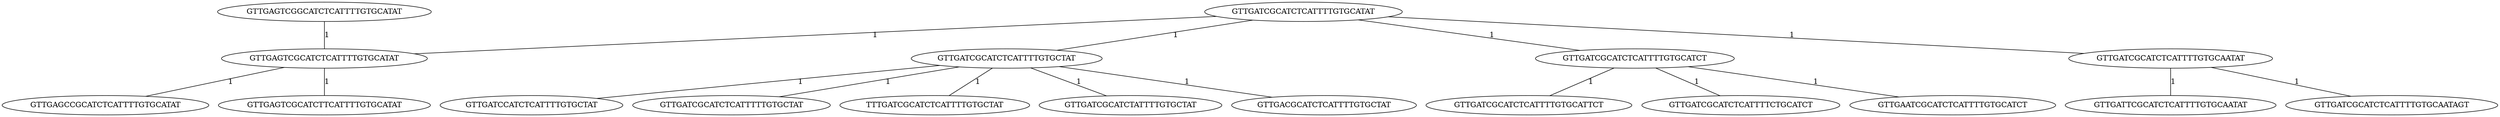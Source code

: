 strict graph {
  "GTTGAGTCGGCATCTCATTTTGTGCATAT";
  "GTTGATCGCATCTCATTTTGTGCATAT";
  "GTTGATCGCATCTCATTTTGTGCTAT";
  "GTTGATCGCATCTCATTTTGTGCATCT";
  "GTTGATCGCATCTCATTTTGTGCAATAT";
  "GTTGAGTCGCATCTCATTTTGTGCATAT";
  "GTTGATCCATCTCATTTTGTGCTAT";
  "GTTGATCGCATCTCATTTTTGTGCTAT";
  "TTTGATCGCATCTCATTTTGTGCTAT";
  "GTTGATCGCATCTATTTTGTGCTAT";
  "GTTGACGCATCTCATTTTGTGCTAT";
  "GTTGATCGCATCTCATTTTGTGCATTCT";
  "GTTGATCGCATCTCATTTTCTGCATCT";
  "GTTGAATCGCATCTCATTTTGTGCATCT";
  "GTTGATTCGCATCTCATTTTGTGCAATAT";
  "GTTGATCGCATCTCATTTTGTGCAATAGT";
  "GTTGAGCCGCATCTCATTTTGTGCATAT";
  "GTTGAGTCGCATCTTCATTTTGTGCATAT";
  "GTTGAGTCGGCATCTCATTTTGTGCATAT" -- "GTTGAGTCGCATCTCATTTTGTGCATAT" [label="1"];
  "GTTGATCGCATCTCATTTTGTGCATAT" -- "GTTGATCGCATCTCATTTTGTGCTAT" [label="1"];
  "GTTGATCGCATCTCATTTTGTGCATAT" -- "GTTGATCGCATCTCATTTTGTGCATCT" [label="1"];
  "GTTGATCGCATCTCATTTTGTGCATAT" -- "GTTGATCGCATCTCATTTTGTGCAATAT" [label="1"];
  "GTTGATCGCATCTCATTTTGTGCATAT" -- "GTTGAGTCGCATCTCATTTTGTGCATAT" [label="1"];
  "GTTGATCGCATCTCATTTTGTGCTAT" -- "GTTGATCCATCTCATTTTGTGCTAT" [label="1"];
  "GTTGATCGCATCTCATTTTGTGCTAT" -- "GTTGATCGCATCTCATTTTTGTGCTAT" [label="1"];
  "GTTGATCGCATCTCATTTTGTGCTAT" -- "TTTGATCGCATCTCATTTTGTGCTAT" [label="1"];
  "GTTGATCGCATCTCATTTTGTGCTAT" -- "GTTGATCGCATCTATTTTGTGCTAT" [label="1"];
  "GTTGATCGCATCTCATTTTGTGCTAT" -- "GTTGACGCATCTCATTTTGTGCTAT" [label="1"];
  "GTTGATCGCATCTCATTTTGTGCATCT" -- "GTTGATCGCATCTCATTTTGTGCATTCT" [label="1"];
  "GTTGATCGCATCTCATTTTGTGCATCT" -- "GTTGATCGCATCTCATTTTCTGCATCT" [label="1"];
  "GTTGATCGCATCTCATTTTGTGCATCT" -- "GTTGAATCGCATCTCATTTTGTGCATCT" [label="1"];
  "GTTGATCGCATCTCATTTTGTGCAATAT" -- "GTTGATTCGCATCTCATTTTGTGCAATAT" [label="1"];
  "GTTGATCGCATCTCATTTTGTGCAATAT" -- "GTTGATCGCATCTCATTTTGTGCAATAGT" [label="1"];
  "GTTGAGTCGCATCTCATTTTGTGCATAT" -- "GTTGAGCCGCATCTCATTTTGTGCATAT" [label="1"];
  "GTTGAGTCGCATCTCATTTTGTGCATAT" -- "GTTGAGTCGCATCTTCATTTTGTGCATAT" [label="1"];
}